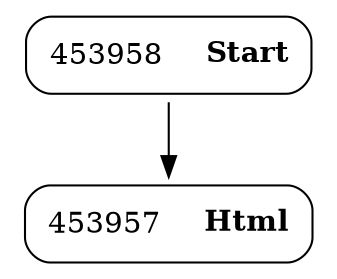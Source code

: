 digraph ast {
node [shape=none];
453958 [label=<<TABLE border='1' cellspacing='0' cellpadding='10' style='rounded' ><TR><TD border='0'>453958</TD><TD border='0'><B>Start</B></TD></TR></TABLE>>];
453958 -> 453957 [weight=2];
453957 [label=<<TABLE border='1' cellspacing='0' cellpadding='10' style='rounded' ><TR><TD border='0'>453957</TD><TD border='0'><B>Html</B></TD></TR></TABLE>>];
}
